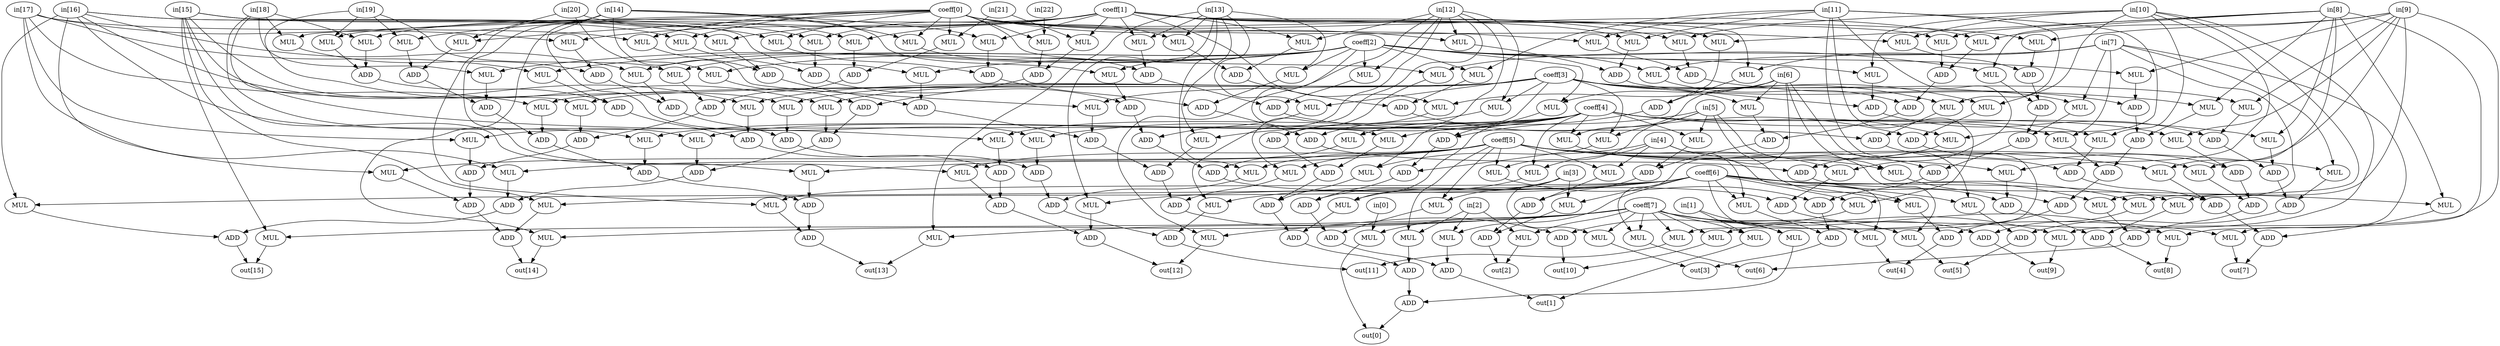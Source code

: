 digraph G {
0[label="in[0]"];
1[label="in[1]"];
2[label="in[2]"];
3[label="in[3]"];
4[label="in[4]"];
5[label="in[5]"];
6[label="in[6]"];
7[label="in[7]"];
8[label="in[8]"];
9[label="in[9]"];
10[label="in[10]"];
11[label="in[11]"];
12[label="in[12]"];
13[label="in[13]"];
14[label="in[14]"];
15[label="in[15]"];
16[label="in[16]"];
17[label="in[17]"];
18[label="in[18]"];
19[label="in[19]"];
20[label="in[20]"];
21[label="in[21]"];
22[label="in[22]"];
23[label="coeff[0]"];
24[label="coeff[1]"];
25[label="coeff[2]"];
26[label="coeff[3]"];
27[label="coeff[4]"];
28[label="coeff[5]"];
29[label="coeff[6]"];
30[label="coeff[7]"];
31[label="MUL"];
32[label="MUL"];
33[label="ADD"];
34[label="MUL"];
35[label="ADD"];
36[label="MUL"];
37[label="ADD"];
38[label="MUL"];
39[label="ADD"];
40[label="MUL"];
41[label="ADD"];
42[label="MUL"];
43[label="ADD"];
44[label="MUL"];
45[label="out[0]"];
46[label="MUL"];
47[label="MUL"];
48[label="ADD"];
49[label="MUL"];
50[label="ADD"];
51[label="MUL"];
52[label="ADD"];
53[label="MUL"];
54[label="ADD"];
55[label="MUL"];
56[label="ADD"];
57[label="MUL"];
58[label="ADD"];
59[label="MUL"];
60[label="out[1]"];
61[label="MUL"];
62[label="MUL"];
63[label="ADD"];
64[label="MUL"];
65[label="ADD"];
66[label="MUL"];
67[label="ADD"];
68[label="MUL"];
69[label="ADD"];
70[label="MUL"];
71[label="ADD"];
72[label="MUL"];
73[label="ADD"];
74[label="MUL"];
75[label="out[2]"];
76[label="MUL"];
77[label="MUL"];
78[label="ADD"];
79[label="MUL"];
80[label="ADD"];
81[label="MUL"];
82[label="ADD"];
83[label="MUL"];
84[label="ADD"];
85[label="MUL"];
86[label="ADD"];
87[label="MUL"];
88[label="ADD"];
89[label="MUL"];
90[label="out[3]"];
91[label="MUL"];
92[label="MUL"];
93[label="ADD"];
94[label="MUL"];
95[label="ADD"];
96[label="MUL"];
97[label="ADD"];
98[label="MUL"];
99[label="ADD"];
100[label="MUL"];
101[label="ADD"];
102[label="MUL"];
103[label="ADD"];
104[label="MUL"];
105[label="out[4]"];
106[label="MUL"];
107[label="MUL"];
108[label="ADD"];
109[label="MUL"];
110[label="ADD"];
111[label="MUL"];
112[label="ADD"];
113[label="MUL"];
114[label="ADD"];
115[label="MUL"];
116[label="ADD"];
117[label="MUL"];
118[label="ADD"];
119[label="MUL"];
120[label="out[5]"];
121[label="MUL"];
122[label="MUL"];
123[label="ADD"];
124[label="MUL"];
125[label="ADD"];
126[label="MUL"];
127[label="ADD"];
128[label="MUL"];
129[label="ADD"];
130[label="MUL"];
131[label="ADD"];
132[label="MUL"];
133[label="ADD"];
134[label="MUL"];
135[label="out[6]"];
136[label="MUL"];
137[label="MUL"];
138[label="ADD"];
139[label="MUL"];
140[label="ADD"];
141[label="MUL"];
142[label="ADD"];
143[label="MUL"];
144[label="ADD"];
145[label="MUL"];
146[label="ADD"];
147[label="MUL"];
148[label="ADD"];
149[label="MUL"];
150[label="out[7]"];
151[label="MUL"];
152[label="MUL"];
153[label="ADD"];
154[label="MUL"];
155[label="ADD"];
156[label="MUL"];
157[label="ADD"];
158[label="MUL"];
159[label="ADD"];
160[label="MUL"];
161[label="ADD"];
162[label="MUL"];
163[label="ADD"];
164[label="MUL"];
165[label="out[8]"];
166[label="MUL"];
167[label="MUL"];
168[label="ADD"];
169[label="MUL"];
170[label="ADD"];
171[label="MUL"];
172[label="ADD"];
173[label="MUL"];
174[label="ADD"];
175[label="MUL"];
176[label="ADD"];
177[label="MUL"];
178[label="ADD"];
179[label="MUL"];
180[label="out[9]"];
181[label="MUL"];
182[label="MUL"];
183[label="ADD"];
184[label="MUL"];
185[label="ADD"];
186[label="MUL"];
187[label="ADD"];
188[label="MUL"];
189[label="ADD"];
190[label="MUL"];
191[label="ADD"];
192[label="MUL"];
193[label="ADD"];
194[label="MUL"];
195[label="out[10]"];
196[label="MUL"];
197[label="MUL"];
198[label="ADD"];
199[label="MUL"];
200[label="ADD"];
201[label="MUL"];
202[label="ADD"];
203[label="MUL"];
204[label="ADD"];
205[label="MUL"];
206[label="ADD"];
207[label="MUL"];
208[label="ADD"];
209[label="MUL"];
210[label="out[11]"];
211[label="MUL"];
212[label="MUL"];
213[label="ADD"];
214[label="MUL"];
215[label="ADD"];
216[label="MUL"];
217[label="ADD"];
218[label="MUL"];
219[label="ADD"];
220[label="MUL"];
221[label="ADD"];
222[label="MUL"];
223[label="ADD"];
224[label="MUL"];
225[label="out[12]"];
226[label="MUL"];
227[label="MUL"];
228[label="ADD"];
229[label="MUL"];
230[label="ADD"];
231[label="MUL"];
232[label="ADD"];
233[label="MUL"];
234[label="ADD"];
235[label="MUL"];
236[label="ADD"];
237[label="MUL"];
238[label="ADD"];
239[label="MUL"];
240[label="out[13]"];
241[label="MUL"];
242[label="MUL"];
243[label="ADD"];
244[label="MUL"];
245[label="ADD"];
246[label="MUL"];
247[label="ADD"];
248[label="MUL"];
249[label="ADD"];
250[label="MUL"];
251[label="ADD"];
252[label="MUL"];
253[label="ADD"];
254[label="MUL"];
255[label="out[14]"];
256[label="MUL"];
257[label="MUL"];
258[label="ADD"];
259[label="MUL"];
260[label="ADD"];
261[label="MUL"];
262[label="ADD"];
263[label="MUL"];
264[label="ADD"];
265[label="MUL"];
266[label="ADD"];
267[label="MUL"];
268[label="ADD"];
269[label="MUL"];
270[label="out[15]"];
7 -> 31;
23 -> 31;
6 -> 32;
24 -> 32;
31 -> 33;
32 -> 33;
5 -> 34;
25 -> 34;
33 -> 35;
34 -> 35;
4 -> 36;
26 -> 36;
35 -> 37;
36 -> 37;
3 -> 38;
27 -> 38;
37 -> 39;
38 -> 39;
2 -> 40;
28 -> 40;
39 -> 41;
40 -> 41;
1 -> 42;
29 -> 42;
41 -> 43;
42 -> 43;
0 -> 44;
30 -> 44;
44 -> 45;
43 -> 45;
8 -> 46;
23 -> 46;
7 -> 47;
24 -> 47;
46 -> 48;
47 -> 48;
6 -> 49;
25 -> 49;
48 -> 50;
49 -> 50;
5 -> 51;
26 -> 51;
50 -> 52;
51 -> 52;
4 -> 53;
27 -> 53;
52 -> 54;
53 -> 54;
3 -> 55;
28 -> 55;
54 -> 56;
55 -> 56;
2 -> 57;
29 -> 57;
56 -> 58;
57 -> 58;
1 -> 59;
30 -> 59;
59 -> 60;
58 -> 60;
9 -> 61;
23 -> 61;
8 -> 62;
24 -> 62;
61 -> 63;
62 -> 63;
7 -> 64;
25 -> 64;
63 -> 65;
64 -> 65;
6 -> 66;
26 -> 66;
65 -> 67;
66 -> 67;
5 -> 68;
27 -> 68;
67 -> 69;
68 -> 69;
4 -> 70;
28 -> 70;
69 -> 71;
70 -> 71;
3 -> 72;
29 -> 72;
71 -> 73;
72 -> 73;
2 -> 74;
30 -> 74;
74 -> 75;
73 -> 75;
10 -> 76;
23 -> 76;
9 -> 77;
24 -> 77;
76 -> 78;
77 -> 78;
8 -> 79;
25 -> 79;
78 -> 80;
79 -> 80;
7 -> 81;
26 -> 81;
80 -> 82;
81 -> 82;
6 -> 83;
27 -> 83;
82 -> 84;
83 -> 84;
5 -> 85;
28 -> 85;
84 -> 86;
85 -> 86;
4 -> 87;
29 -> 87;
86 -> 88;
87 -> 88;
3 -> 89;
30 -> 89;
89 -> 90;
88 -> 90;
11 -> 91;
23 -> 91;
10 -> 92;
24 -> 92;
91 -> 93;
92 -> 93;
9 -> 94;
25 -> 94;
93 -> 95;
94 -> 95;
8 -> 96;
26 -> 96;
95 -> 97;
96 -> 97;
7 -> 98;
27 -> 98;
97 -> 99;
98 -> 99;
6 -> 100;
28 -> 100;
99 -> 101;
100 -> 101;
5 -> 102;
29 -> 102;
101 -> 103;
102 -> 103;
4 -> 104;
30 -> 104;
104 -> 105;
103 -> 105;
12 -> 106;
23 -> 106;
11 -> 107;
24 -> 107;
106 -> 108;
107 -> 108;
10 -> 109;
25 -> 109;
108 -> 110;
109 -> 110;
9 -> 111;
26 -> 111;
110 -> 112;
111 -> 112;
8 -> 113;
27 -> 113;
112 -> 114;
113 -> 114;
7 -> 115;
28 -> 115;
114 -> 116;
115 -> 116;
6 -> 117;
29 -> 117;
116 -> 118;
117 -> 118;
5 -> 119;
30 -> 119;
119 -> 120;
118 -> 120;
13 -> 121;
23 -> 121;
12 -> 122;
24 -> 122;
121 -> 123;
122 -> 123;
11 -> 124;
25 -> 124;
123 -> 125;
124 -> 125;
10 -> 126;
26 -> 126;
125 -> 127;
126 -> 127;
9 -> 128;
27 -> 128;
127 -> 129;
128 -> 129;
8 -> 130;
28 -> 130;
129 -> 131;
130 -> 131;
7 -> 132;
29 -> 132;
131 -> 133;
132 -> 133;
6 -> 134;
30 -> 134;
134 -> 135;
133 -> 135;
14 -> 136;
23 -> 136;
13 -> 137;
24 -> 137;
136 -> 138;
137 -> 138;
12 -> 139;
25 -> 139;
138 -> 140;
139 -> 140;
11 -> 141;
26 -> 141;
140 -> 142;
141 -> 142;
10 -> 143;
27 -> 143;
142 -> 144;
143 -> 144;
9 -> 145;
28 -> 145;
144 -> 146;
145 -> 146;
8 -> 147;
29 -> 147;
146 -> 148;
147 -> 148;
7 -> 149;
30 -> 149;
149 -> 150;
148 -> 150;
15 -> 151;
23 -> 151;
14 -> 152;
24 -> 152;
151 -> 153;
152 -> 153;
13 -> 154;
25 -> 154;
153 -> 155;
154 -> 155;
12 -> 156;
26 -> 156;
155 -> 157;
156 -> 157;
11 -> 158;
27 -> 158;
157 -> 159;
158 -> 159;
10 -> 160;
28 -> 160;
159 -> 161;
160 -> 161;
9 -> 162;
29 -> 162;
161 -> 163;
162 -> 163;
8 -> 164;
30 -> 164;
164 -> 165;
163 -> 165;
16 -> 166;
23 -> 166;
15 -> 167;
24 -> 167;
166 -> 168;
167 -> 168;
14 -> 169;
25 -> 169;
168 -> 170;
169 -> 170;
13 -> 171;
26 -> 171;
170 -> 172;
171 -> 172;
12 -> 173;
27 -> 173;
172 -> 174;
173 -> 174;
11 -> 175;
28 -> 175;
174 -> 176;
175 -> 176;
10 -> 177;
29 -> 177;
176 -> 178;
177 -> 178;
9 -> 179;
30 -> 179;
179 -> 180;
178 -> 180;
17 -> 181;
23 -> 181;
16 -> 182;
24 -> 182;
181 -> 183;
182 -> 183;
15 -> 184;
25 -> 184;
183 -> 185;
184 -> 185;
14 -> 186;
26 -> 186;
185 -> 187;
186 -> 187;
13 -> 188;
27 -> 188;
187 -> 189;
188 -> 189;
12 -> 190;
28 -> 190;
189 -> 191;
190 -> 191;
11 -> 192;
29 -> 192;
191 -> 193;
192 -> 193;
10 -> 194;
30 -> 194;
194 -> 195;
193 -> 195;
18 -> 196;
23 -> 196;
17 -> 197;
24 -> 197;
196 -> 198;
197 -> 198;
16 -> 199;
25 -> 199;
198 -> 200;
199 -> 200;
15 -> 201;
26 -> 201;
200 -> 202;
201 -> 202;
14 -> 203;
27 -> 203;
202 -> 204;
203 -> 204;
13 -> 205;
28 -> 205;
204 -> 206;
205 -> 206;
12 -> 207;
29 -> 207;
206 -> 208;
207 -> 208;
11 -> 209;
30 -> 209;
209 -> 210;
208 -> 210;
19 -> 211;
23 -> 211;
18 -> 212;
24 -> 212;
211 -> 213;
212 -> 213;
17 -> 214;
25 -> 214;
213 -> 215;
214 -> 215;
16 -> 216;
26 -> 216;
215 -> 217;
216 -> 217;
15 -> 218;
27 -> 218;
217 -> 219;
218 -> 219;
14 -> 220;
28 -> 220;
219 -> 221;
220 -> 221;
13 -> 222;
29 -> 222;
221 -> 223;
222 -> 223;
12 -> 224;
30 -> 224;
224 -> 225;
223 -> 225;
20 -> 226;
23 -> 226;
19 -> 227;
24 -> 227;
226 -> 228;
227 -> 228;
18 -> 229;
25 -> 229;
228 -> 230;
229 -> 230;
17 -> 231;
26 -> 231;
230 -> 232;
231 -> 232;
16 -> 233;
27 -> 233;
232 -> 234;
233 -> 234;
15 -> 235;
28 -> 235;
234 -> 236;
235 -> 236;
14 -> 237;
29 -> 237;
236 -> 238;
237 -> 238;
13 -> 239;
30 -> 239;
239 -> 240;
238 -> 240;
21 -> 241;
23 -> 241;
20 -> 242;
24 -> 242;
241 -> 243;
242 -> 243;
19 -> 244;
25 -> 244;
243 -> 245;
244 -> 245;
18 -> 246;
26 -> 246;
245 -> 247;
246 -> 247;
17 -> 248;
27 -> 248;
247 -> 249;
248 -> 249;
16 -> 250;
28 -> 250;
249 -> 251;
250 -> 251;
15 -> 252;
29 -> 252;
251 -> 253;
252 -> 253;
14 -> 254;
30 -> 254;
254 -> 255;
253 -> 255;
22 -> 256;
23 -> 256;
21 -> 257;
24 -> 257;
256 -> 258;
257 -> 258;
20 -> 259;
25 -> 259;
258 -> 260;
259 -> 260;
19 -> 261;
26 -> 261;
260 -> 262;
261 -> 262;
18 -> 263;
27 -> 263;
262 -> 264;
263 -> 264;
17 -> 265;
28 -> 265;
264 -> 266;
265 -> 266;
16 -> 267;
29 -> 267;
266 -> 268;
267 -> 268;
15 -> 269;
30 -> 269;
269 -> 270;
268 -> 270;
}
